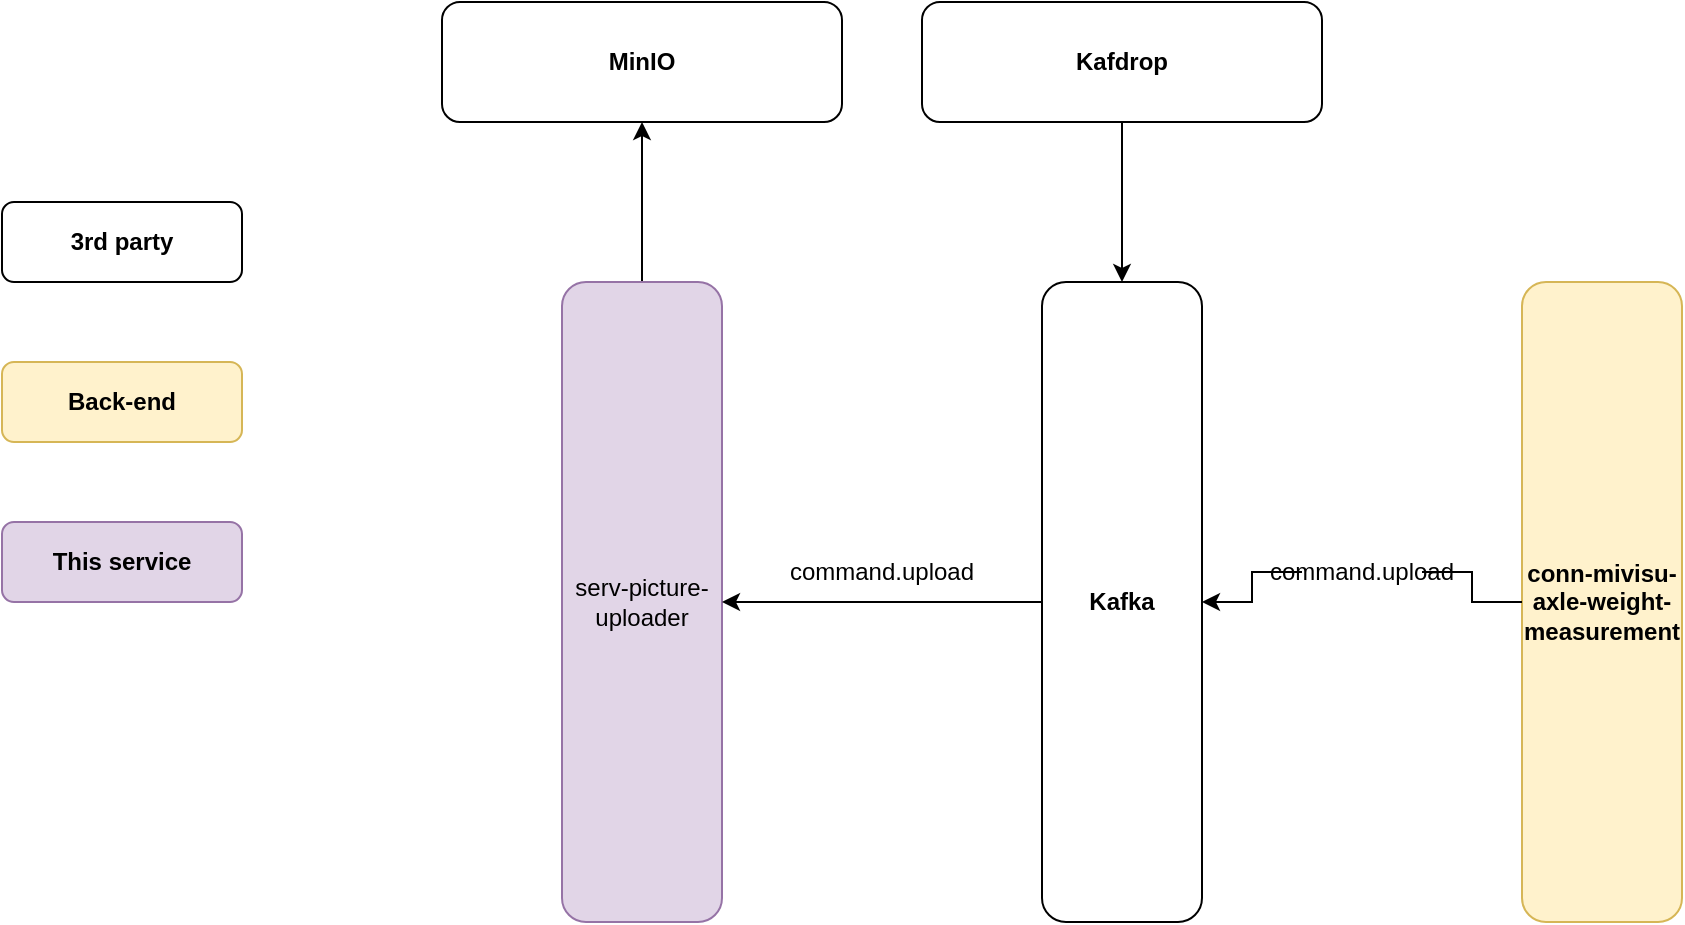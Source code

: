 <mxfile version="16.6.1" type="github">
  <diagram id="2VKphMpQnsFtxef0W3cm" name="Page-1">
    <mxGraphModel dx="1420" dy="802" grid="1" gridSize="10" guides="1" tooltips="1" connect="1" arrows="1" fold="1" page="1" pageScale="1" pageWidth="1600" pageHeight="900" math="0" shadow="0">
      <root>
        <mxCell id="0" />
        <mxCell id="1" parent="0" />
        <mxCell id="ijjAwtKuk9FhlcGkmzOh-2" value="&lt;b&gt;This service&lt;/b&gt;" style="rounded=1;whiteSpace=wrap;html=1;fillColor=#e1d5e7;strokeColor=#9673a6;" parent="1" vertex="1">
          <mxGeometry x="120" y="440" width="120" height="40" as="geometry" />
        </mxCell>
        <mxCell id="ijjAwtKuk9FhlcGkmzOh-7" value="&lt;b&gt;3rd party&lt;/b&gt;" style="rounded=1;whiteSpace=wrap;html=1;" parent="1" vertex="1">
          <mxGeometry x="120" y="280" width="120" height="40" as="geometry" />
        </mxCell>
        <mxCell id="RXs9AMROrbmhV1kklATE-3" style="edgeStyle=orthogonalEdgeStyle;rounded=0;orthogonalLoop=1;jettySize=auto;html=1;entryX=0.5;entryY=1;entryDx=0;entryDy=0;" parent="1" source="ijjAwtKuk9FhlcGkmzOh-8" target="RXs9AMROrbmhV1kklATE-2" edge="1">
          <mxGeometry relative="1" as="geometry" />
        </mxCell>
        <mxCell id="ijjAwtKuk9FhlcGkmzOh-8" value="serv-picture-uploader" style="rounded=1;whiteSpace=wrap;html=1;fillColor=#e1d5e7;strokeColor=#9673a6;" parent="1" vertex="1">
          <mxGeometry x="400" y="320" width="80" height="320" as="geometry" />
        </mxCell>
        <mxCell id="RXs9AMROrbmhV1kklATE-1" value="&lt;b&gt;Back-end&lt;/b&gt;" style="rounded=1;whiteSpace=wrap;html=1;fillColor=#fff2cc;strokeColor=#d6b656;" parent="1" vertex="1">
          <mxGeometry x="120" y="360" width="120" height="40" as="geometry" />
        </mxCell>
        <mxCell id="RXs9AMROrbmhV1kklATE-2" value="&lt;b&gt;MinIO&lt;/b&gt;" style="rounded=1;whiteSpace=wrap;html=1;" parent="1" vertex="1">
          <mxGeometry x="340" y="180" width="200" height="60" as="geometry" />
        </mxCell>
        <mxCell id="RXs9AMROrbmhV1kklATE-8" style="edgeStyle=orthogonalEdgeStyle;rounded=0;orthogonalLoop=1;jettySize=auto;html=1;entryX=1;entryY=0.5;entryDx=0;entryDy=0;" parent="1" source="RXs9AMROrbmhV1kklATE-4" target="ijjAwtKuk9FhlcGkmzOh-8" edge="1">
          <mxGeometry relative="1" as="geometry" />
        </mxCell>
        <mxCell id="RXs9AMROrbmhV1kklATE-4" value="&lt;b&gt;Kafka&lt;/b&gt;" style="rounded=1;whiteSpace=wrap;html=1;" parent="1" vertex="1">
          <mxGeometry x="640" y="320" width="80" height="320" as="geometry" />
        </mxCell>
        <mxCell id="RXs9AMROrbmhV1kklATE-9" style="edgeStyle=orthogonalEdgeStyle;rounded=0;orthogonalLoop=1;jettySize=auto;html=1;entryX=0.5;entryY=0;entryDx=0;entryDy=0;" parent="1" source="RXs9AMROrbmhV1kklATE-5" target="RXs9AMROrbmhV1kklATE-4" edge="1">
          <mxGeometry relative="1" as="geometry" />
        </mxCell>
        <mxCell id="RXs9AMROrbmhV1kklATE-5" value="&lt;b&gt;Kafdrop&lt;/b&gt;" style="rounded=1;whiteSpace=wrap;html=1;" parent="1" vertex="1">
          <mxGeometry x="580" y="180" width="200" height="60" as="geometry" />
        </mxCell>
        <mxCell id="RXs9AMROrbmhV1kklATE-11" style="edgeStyle=orthogonalEdgeStyle;rounded=0;orthogonalLoop=1;jettySize=auto;html=1;entryX=1;entryY=0.5;entryDx=0;entryDy=0;startArrow=none;" parent="1" source="CqF1-Cxh4IIrOR4E9Wrm-2" target="RXs9AMROrbmhV1kklATE-4" edge="1">
          <mxGeometry relative="1" as="geometry" />
        </mxCell>
        <mxCell id="RXs9AMROrbmhV1kklATE-10" value="&lt;b&gt;conn-mivisu-axle-weight-measurement&lt;/b&gt;" style="rounded=1;whiteSpace=wrap;html=1;fillColor=#fff2cc;strokeColor=#d6b656;" parent="1" vertex="1">
          <mxGeometry x="880" y="320" width="80" height="320" as="geometry" />
        </mxCell>
        <mxCell id="CqF1-Cxh4IIrOR4E9Wrm-1" value="command.upload" style="text;html=1;strokeColor=none;fillColor=none;align=center;verticalAlign=middle;whiteSpace=wrap;rounded=0;" vertex="1" parent="1">
          <mxGeometry x="530" y="450" width="60" height="30" as="geometry" />
        </mxCell>
        <mxCell id="CqF1-Cxh4IIrOR4E9Wrm-2" value="command.upload" style="text;html=1;strokeColor=none;fillColor=none;align=center;verticalAlign=middle;whiteSpace=wrap;rounded=0;" vertex="1" parent="1">
          <mxGeometry x="770" y="450" width="60" height="30" as="geometry" />
        </mxCell>
        <mxCell id="CqF1-Cxh4IIrOR4E9Wrm-3" value="" style="edgeStyle=orthogonalEdgeStyle;rounded=0;orthogonalLoop=1;jettySize=auto;html=1;entryX=1;entryY=0.5;entryDx=0;entryDy=0;endArrow=none;" edge="1" parent="1" source="RXs9AMROrbmhV1kklATE-10" target="CqF1-Cxh4IIrOR4E9Wrm-2">
          <mxGeometry relative="1" as="geometry">
            <mxPoint x="880" y="480" as="sourcePoint" />
            <mxPoint x="720" y="480" as="targetPoint" />
          </mxGeometry>
        </mxCell>
      </root>
    </mxGraphModel>
  </diagram>
</mxfile>
